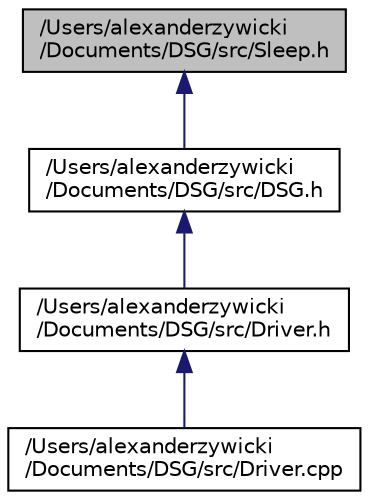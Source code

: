 digraph "/Users/alexanderzywicki/Documents/DSG/src/Sleep.h"
{
  edge [fontname="Helvetica",fontsize="10",labelfontname="Helvetica",labelfontsize="10"];
  node [fontname="Helvetica",fontsize="10",shape=record];
  Node1 [label="/Users/alexanderzywicki\l/Documents/DSG/src/Sleep.h",height=0.2,width=0.4,color="black", fillcolor="grey75", style="filled", fontcolor="black"];
  Node1 -> Node2 [dir="back",color="midnightblue",fontsize="10",style="solid"];
  Node2 [label="/Users/alexanderzywicki\l/Documents/DSG/src/DSG.h",height=0.2,width=0.4,color="black", fillcolor="white", style="filled",URL="$_d_s_g_8h.html"];
  Node2 -> Node3 [dir="back",color="midnightblue",fontsize="10",style="solid"];
  Node3 [label="/Users/alexanderzywicki\l/Documents/DSG/src/Driver.h",height=0.2,width=0.4,color="black", fillcolor="white", style="filled",URL="$_driver_8h.html"];
  Node3 -> Node4 [dir="back",color="midnightblue",fontsize="10",style="solid"];
  Node4 [label="/Users/alexanderzywicki\l/Documents/DSG/src/Driver.cpp",height=0.2,width=0.4,color="black", fillcolor="white", style="filled",URL="$_driver_8cpp.html"];
}
